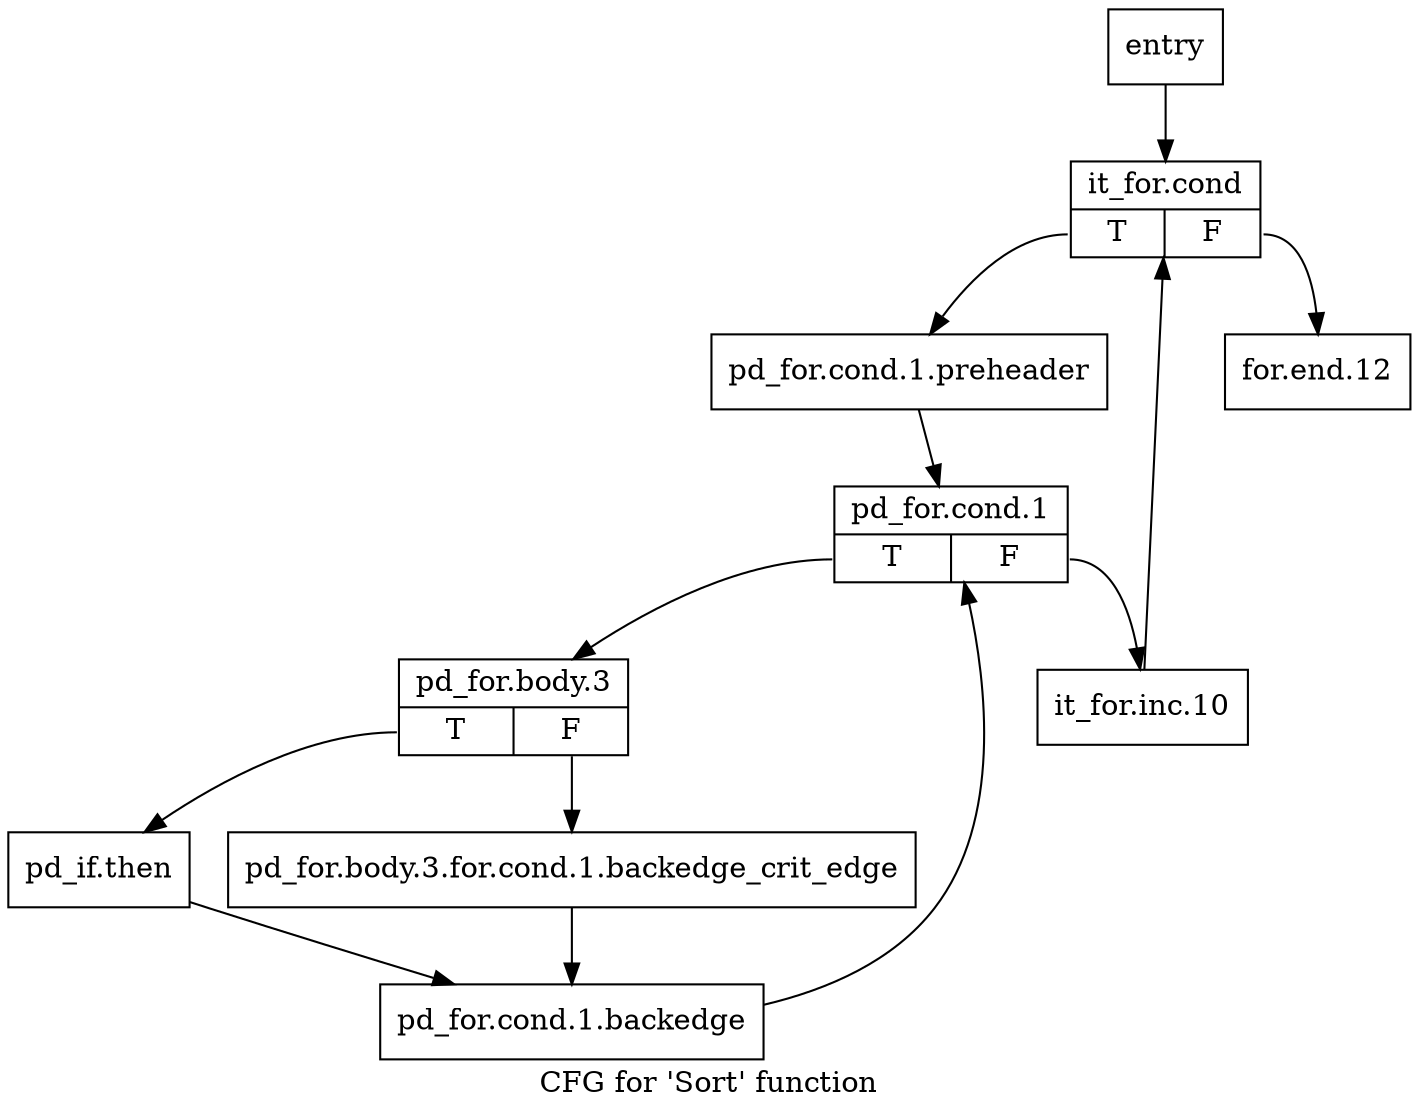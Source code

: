 digraph "CFG for 'Sort' function" {
	label="CFG for 'Sort' function";

	Node0x19a9b50 [shape=record,label="{entry}"];
	Node0x19a9b50 -> Node0x19a9ba0;
	Node0x19a9ba0 [shape=record,label="{it_for.cond|{<s0>T|<s1>F}}"];
	Node0x19a9ba0:s0 -> Node0x19a9bf0;
	Node0x19a9ba0:s1 -> Node0x19a9e20;
	Node0x19a9bf0 [shape=record,label="{pd_for.cond.1.preheader}"];
	Node0x19a9bf0 -> Node0x19a9c40;
	Node0x19a9c40 [shape=record,label="{pd_for.cond.1|{<s0>T|<s1>F}}"];
	Node0x19a9c40:s0 -> Node0x19a9c90;
	Node0x19a9c40:s1 -> Node0x19a9dd0;
	Node0x19a9c90 [shape=record,label="{pd_for.body.3|{<s0>T|<s1>F}}"];
	Node0x19a9c90:s0 -> Node0x19a9d80;
	Node0x19a9c90:s1 -> Node0x19a9ce0;
	Node0x19a9ce0 [shape=record,label="{pd_for.body.3.for.cond.1.backedge_crit_edge}"];
	Node0x19a9ce0 -> Node0x19a9d30;
	Node0x19a9d30 [shape=record,label="{pd_for.cond.1.backedge}"];
	Node0x19a9d30 -> Node0x19a9c40;
	Node0x19a9d80 [shape=record,label="{pd_if.then}"];
	Node0x19a9d80 -> Node0x19a9d30;
	Node0x19a9dd0 [shape=record,label="{it_for.inc.10}"];
	Node0x19a9dd0 -> Node0x19a9ba0;
	Node0x19a9e20 [shape=record,label="{for.end.12}"];
}
